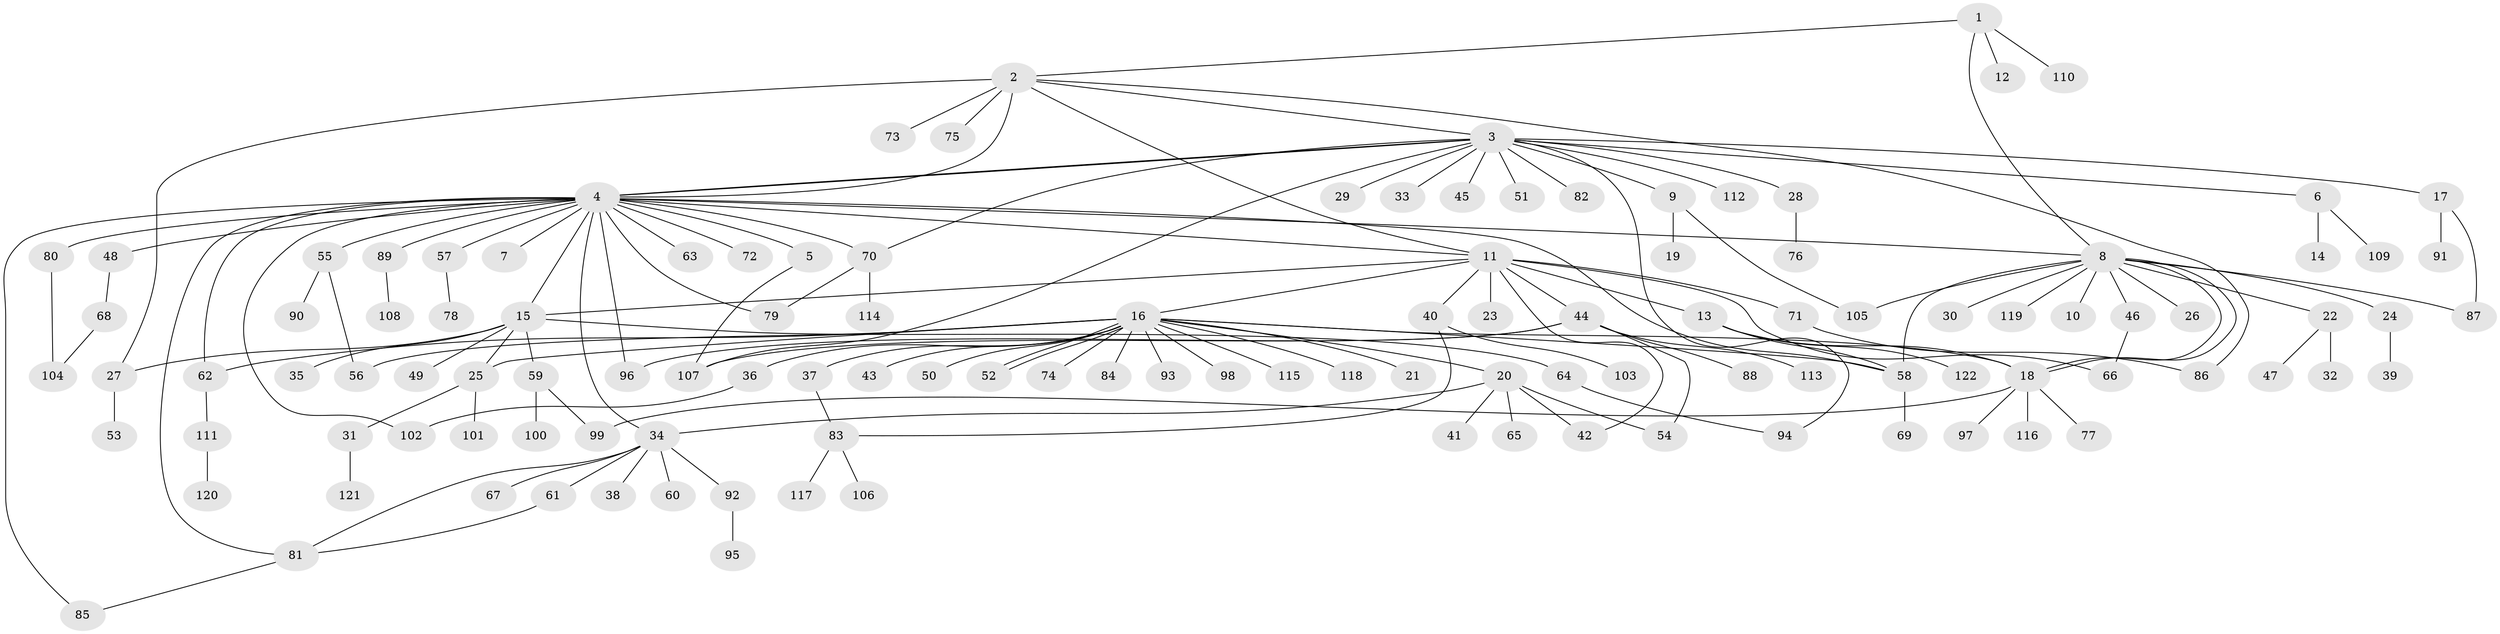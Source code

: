 // coarse degree distribution, {15: 0.0136986301369863, 2: 0.136986301369863, 1: 0.7808219178082192, 23: 0.0136986301369863, 11: 0.0136986301369863, 3: 0.0136986301369863, 7: 0.0136986301369863, 32: 0.0136986301369863}
// Generated by graph-tools (version 1.1) at 2025/51/03/04/25 21:51:33]
// undirected, 122 vertices, 157 edges
graph export_dot {
graph [start="1"]
  node [color=gray90,style=filled];
  1;
  2;
  3;
  4;
  5;
  6;
  7;
  8;
  9;
  10;
  11;
  12;
  13;
  14;
  15;
  16;
  17;
  18;
  19;
  20;
  21;
  22;
  23;
  24;
  25;
  26;
  27;
  28;
  29;
  30;
  31;
  32;
  33;
  34;
  35;
  36;
  37;
  38;
  39;
  40;
  41;
  42;
  43;
  44;
  45;
  46;
  47;
  48;
  49;
  50;
  51;
  52;
  53;
  54;
  55;
  56;
  57;
  58;
  59;
  60;
  61;
  62;
  63;
  64;
  65;
  66;
  67;
  68;
  69;
  70;
  71;
  72;
  73;
  74;
  75;
  76;
  77;
  78;
  79;
  80;
  81;
  82;
  83;
  84;
  85;
  86;
  87;
  88;
  89;
  90;
  91;
  92;
  93;
  94;
  95;
  96;
  97;
  98;
  99;
  100;
  101;
  102;
  103;
  104;
  105;
  106;
  107;
  108;
  109;
  110;
  111;
  112;
  113;
  114;
  115;
  116;
  117;
  118;
  119;
  120;
  121;
  122;
  1 -- 2;
  1 -- 8;
  1 -- 12;
  1 -- 110;
  2 -- 3;
  2 -- 4;
  2 -- 11;
  2 -- 27;
  2 -- 73;
  2 -- 75;
  2 -- 86;
  3 -- 4;
  3 -- 4;
  3 -- 6;
  3 -- 9;
  3 -- 17;
  3 -- 28;
  3 -- 29;
  3 -- 33;
  3 -- 45;
  3 -- 51;
  3 -- 70;
  3 -- 82;
  3 -- 94;
  3 -- 107;
  3 -- 112;
  4 -- 5;
  4 -- 7;
  4 -- 8;
  4 -- 11;
  4 -- 15;
  4 -- 34;
  4 -- 48;
  4 -- 55;
  4 -- 57;
  4 -- 58;
  4 -- 62;
  4 -- 63;
  4 -- 70;
  4 -- 72;
  4 -- 79;
  4 -- 80;
  4 -- 81;
  4 -- 85;
  4 -- 89;
  4 -- 96;
  4 -- 102;
  5 -- 107;
  6 -- 14;
  6 -- 109;
  8 -- 10;
  8 -- 18;
  8 -- 18;
  8 -- 22;
  8 -- 24;
  8 -- 26;
  8 -- 30;
  8 -- 46;
  8 -- 58;
  8 -- 87;
  8 -- 105;
  8 -- 119;
  9 -- 19;
  9 -- 105;
  11 -- 13;
  11 -- 15;
  11 -- 16;
  11 -- 23;
  11 -- 40;
  11 -- 42;
  11 -- 44;
  11 -- 66;
  11 -- 71;
  13 -- 18;
  13 -- 58;
  13 -- 122;
  15 -- 25;
  15 -- 27;
  15 -- 35;
  15 -- 49;
  15 -- 59;
  15 -- 64;
  16 -- 18;
  16 -- 20;
  16 -- 21;
  16 -- 25;
  16 -- 36;
  16 -- 37;
  16 -- 43;
  16 -- 50;
  16 -- 52;
  16 -- 52;
  16 -- 56;
  16 -- 58;
  16 -- 62;
  16 -- 74;
  16 -- 84;
  16 -- 93;
  16 -- 98;
  16 -- 115;
  16 -- 118;
  17 -- 87;
  17 -- 91;
  18 -- 77;
  18 -- 97;
  18 -- 99;
  18 -- 116;
  20 -- 34;
  20 -- 41;
  20 -- 42;
  20 -- 54;
  20 -- 65;
  22 -- 32;
  22 -- 47;
  24 -- 39;
  25 -- 31;
  25 -- 101;
  27 -- 53;
  28 -- 76;
  31 -- 121;
  34 -- 38;
  34 -- 60;
  34 -- 61;
  34 -- 67;
  34 -- 81;
  34 -- 92;
  36 -- 102;
  37 -- 83;
  40 -- 83;
  40 -- 103;
  44 -- 54;
  44 -- 88;
  44 -- 96;
  44 -- 107;
  44 -- 113;
  46 -- 66;
  48 -- 68;
  55 -- 56;
  55 -- 90;
  57 -- 78;
  58 -- 69;
  59 -- 99;
  59 -- 100;
  61 -- 81;
  62 -- 111;
  64 -- 94;
  68 -- 104;
  70 -- 79;
  70 -- 114;
  71 -- 86;
  80 -- 104;
  81 -- 85;
  83 -- 106;
  83 -- 117;
  89 -- 108;
  92 -- 95;
  111 -- 120;
}
